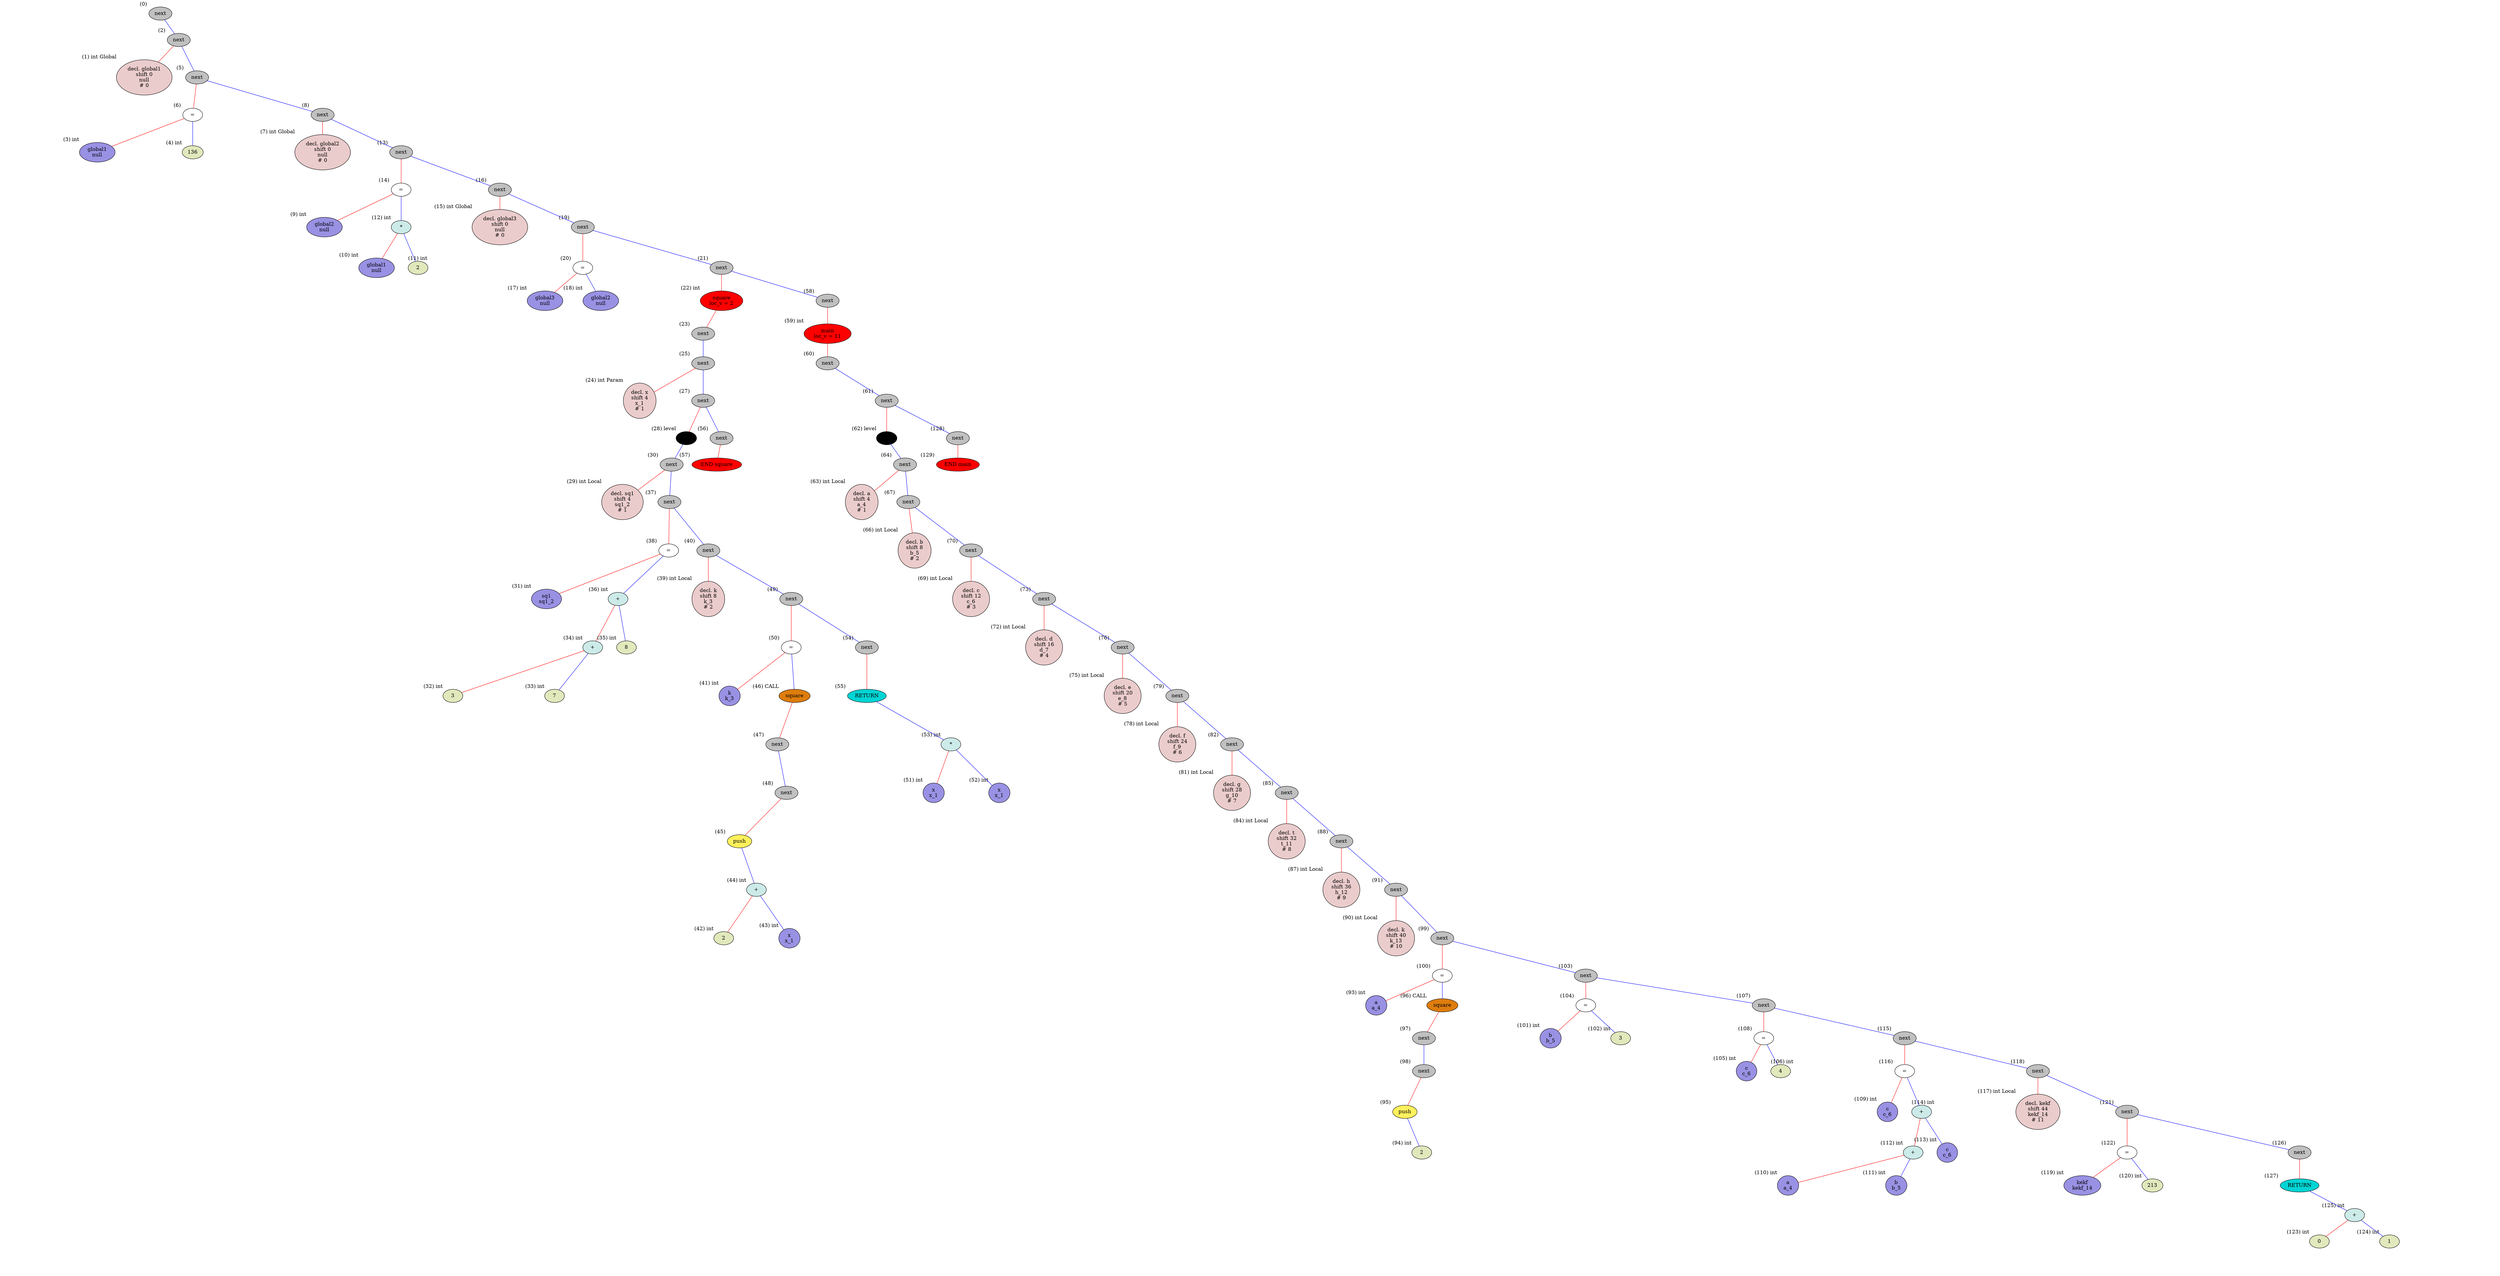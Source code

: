 graph binary {
	dpi="90";
 splines="line"  
v0[style=filled, fillcolor=grey]
v0[label="next"]
v0[xlabel="(0) "]
v0center[style=invis, width=0, label=""];
v0 -- v0center[style=invis]
v0notVisibleL[style=invis]
v0 -- v0notVisibleL[style=invis]
v0 -- v2[color="blue"]
{
	rank=same v0notVisibleL -- v0center -- v2  [style=invis]
} 
v2[style=filled, fillcolor=grey]
v2[label="next"]
v2[xlabel="(2) "]
v2center[style=invis, width=0, label=""];
v2 -- v2center[style=invis]
v2 -- v1[color="red"]
v2 -- v5[color="blue"]
{
	rank=same v1 -- v2center -- v5  [style=invis]
} 
v1[style=filled, fillcolor="#ebcccc"]
v1[label="decl. global1
shift 0
null
# 0"]
v1[xlabel="(1) int Global"]
v1center[style=invis, width=0, label=""];
v1 -- v1center[style=invis]
v1notVisibleL[style=invis]
v1 -- v1notVisibleL[style=invis][style=invis]
v1notVisibleR[style=invis]
v1 -- v1notVisibleR[style=invis][style=invis]
{
	rank=same v1notVisibleL -- v1center -- v1notVisibleR  [style=invis]
} 
v5[style=filled, fillcolor=grey]
v5[label="next"]
v5[xlabel="(5) "]
v5center[style=invis, width=0, label=""];
v5 -- v5center[style=invis]
v5 -- v6[color="red"]
v5 -- v8[color="blue"]
{
	rank=same v6 -- v5center -- v8  [style=invis]
} 
v6[style=filled, fillcolor=white]
v6[label="="]
v6[xlabel="(6) "]
v6center[style=invis, width=0, label=""];
v6 -- v6center[style=invis]
v6 -- v3[color="red"]
v6 -- v4[color="blue"]
{
	rank=same v3 -- v6center -- v4  [style=invis]
} 
v3[style=filled, fillcolor="#9991e3"]
v3[label="global1
null"]
v3[xlabel="(3) int"]
v3center[style=invis, width=0, label=""];
v3 -- v3center[style=invis]
v3notVisibleL[style=invis]
v3 -- v3notVisibleL[style=invis][style=invis]
v3notVisibleR[style=invis]
v3 -- v3notVisibleR[style=invis][style=invis]
{
	rank=same v3notVisibleL -- v3center -- v3notVisibleR  [style=invis]
} 
v4[style=filled, fillcolor="#e1e8bc"]
v4[label="136"]
v4[xlabel="(4) int"]
v4center[style=invis, width=0, label=""];
v4 -- v4center[style=invis]
v4notVisibleL[style=invis]
v4 -- v4notVisibleL[style=invis][style=invis]
v4notVisibleR[style=invis]
v4 -- v4notVisibleR[style=invis][style=invis]
{
	rank=same v4notVisibleL -- v4center -- v4notVisibleR  [style=invis]
} 
v8[style=filled, fillcolor=grey]
v8[label="next"]
v8[xlabel="(8) "]
v8center[style=invis, width=0, label=""];
v8 -- v8center[style=invis]
v8 -- v7[color="red"]
v8 -- v13[color="blue"]
{
	rank=same v7 -- v8center -- v13  [style=invis]
} 
v7[style=filled, fillcolor="#ebcccc"]
v7[label="decl. global2
shift 0
null
# 0"]
v7[xlabel="(7) int Global"]
v7center[style=invis, width=0, label=""];
v7 -- v7center[style=invis]
v7notVisibleL[style=invis]
v7 -- v7notVisibleL[style=invis][style=invis]
v7notVisibleR[style=invis]
v7 -- v7notVisibleR[style=invis][style=invis]
{
	rank=same v7notVisibleL -- v7center -- v7notVisibleR  [style=invis]
} 
v13[style=filled, fillcolor=grey]
v13[label="next"]
v13[xlabel="(13) "]
v13center[style=invis, width=0, label=""];
v13 -- v13center[style=invis]
v13 -- v14[color="red"]
v13 -- v16[color="blue"]
{
	rank=same v14 -- v13center -- v16  [style=invis]
} 
v14[style=filled, fillcolor=white]
v14[label="="]
v14[xlabel="(14) "]
v14center[style=invis, width=0, label=""];
v14 -- v14center[style=invis]
v14 -- v9[color="red"]
v14 -- v12[color="blue"]
{
	rank=same v9 -- v14center -- v12  [style=invis]
} 
v9[style=filled, fillcolor="#9991e3"]
v9[label="global2
null"]
v9[xlabel="(9) int"]
v9center[style=invis, width=0, label=""];
v9 -- v9center[style=invis]
v9notVisibleL[style=invis]
v9 -- v9notVisibleL[style=invis][style=invis]
v9notVisibleR[style=invis]
v9 -- v9notVisibleR[style=invis][style=invis]
{
	rank=same v9notVisibleL -- v9center -- v9notVisibleR  [style=invis]
} 
v12[style=filled, fillcolor="#ccebe8"]
v12[label="*"]
v12[xlabel="(12) int"]
v12center[style=invis, width=0, label=""];
v12 -- v12center[style=invis]
v12 -- v10[color="red"]
v12 -- v11[color="blue"]
{
	rank=same v10 -- v12center -- v11  [style=invis]
} 
v10[style=filled, fillcolor="#9991e3"]
v10[label="global1
null"]
v10[xlabel="(10) int"]
v10center[style=invis, width=0, label=""];
v10 -- v10center[style=invis]
v10notVisibleL[style=invis]
v10 -- v10notVisibleL[style=invis][style=invis]
v10notVisibleR[style=invis]
v10 -- v10notVisibleR[style=invis][style=invis]
{
	rank=same v10notVisibleL -- v10center -- v10notVisibleR  [style=invis]
} 
v11[style=filled, fillcolor="#e1e8bc"]
v11[label="2"]
v11[xlabel="(11) int"]
v11center[style=invis, width=0, label=""];
v11 -- v11center[style=invis]
v11notVisibleL[style=invis]
v11 -- v11notVisibleL[style=invis][style=invis]
v11notVisibleR[style=invis]
v11 -- v11notVisibleR[style=invis][style=invis]
{
	rank=same v11notVisibleL -- v11center -- v11notVisibleR  [style=invis]
} 
v16[style=filled, fillcolor=grey]
v16[label="next"]
v16[xlabel="(16) "]
v16center[style=invis, width=0, label=""];
v16 -- v16center[style=invis]
v16 -- v15[color="red"]
v16 -- v19[color="blue"]
{
	rank=same v15 -- v16center -- v19  [style=invis]
} 
v15[style=filled, fillcolor="#ebcccc"]
v15[label="decl. global3
shift 0
null
# 0"]
v15[xlabel="(15) int Global"]
v15center[style=invis, width=0, label=""];
v15 -- v15center[style=invis]
v15notVisibleL[style=invis]
v15 -- v15notVisibleL[style=invis][style=invis]
v15notVisibleR[style=invis]
v15 -- v15notVisibleR[style=invis][style=invis]
{
	rank=same v15notVisibleL -- v15center -- v15notVisibleR  [style=invis]
} 
v19[style=filled, fillcolor=grey]
v19[label="next"]
v19[xlabel="(19) "]
v19center[style=invis, width=0, label=""];
v19 -- v19center[style=invis]
v19 -- v20[color="red"]
v19 -- v21[color="blue"]
{
	rank=same v20 -- v19center -- v21  [style=invis]
} 
v20[style=filled, fillcolor=white]
v20[label="="]
v20[xlabel="(20) "]
v20center[style=invis, width=0, label=""];
v20 -- v20center[style=invis]
v20 -- v17[color="red"]
v20 -- v18[color="blue"]
{
	rank=same v17 -- v20center -- v18  [style=invis]
} 
v17[style=filled, fillcolor="#9991e3"]
v17[label="global3
null"]
v17[xlabel="(17) int"]
v17center[style=invis, width=0, label=""];
v17 -- v17center[style=invis]
v17notVisibleL[style=invis]
v17 -- v17notVisibleL[style=invis][style=invis]
v17notVisibleR[style=invis]
v17 -- v17notVisibleR[style=invis][style=invis]
{
	rank=same v17notVisibleL -- v17center -- v17notVisibleR  [style=invis]
} 
v18[style=filled, fillcolor="#9991e3"]
v18[label="global2
null"]
v18[xlabel="(18) int"]
v18center[style=invis, width=0, label=""];
v18 -- v18center[style=invis]
v18notVisibleL[style=invis]
v18 -- v18notVisibleL[style=invis][style=invis]
v18notVisibleR[style=invis]
v18 -- v18notVisibleR[style=invis][style=invis]
{
	rank=same v18notVisibleL -- v18center -- v18notVisibleR  [style=invis]
} 
v21[style=filled, fillcolor=grey]
v21[label="next"]
v21[xlabel="(21) "]
v21center[style=invis, width=0, label=""];
v21 -- v21center[style=invis]
v21 -- v22[color="red"]
v21 -- v58[color="blue"]
{
	rank=same v22 -- v21center -- v58  [style=invis]
} 
v22[style=filled, fillcolor=red]
v22[label="square
loc_v = 2"]
v22[xlabel="(22) int"]
v22center[style=invis, width=0, label=""];
v22 -- v22center[style=invis]
v22 -- v23[color="red"]
v22notVisibleR[style=invis]
v22 -- v22notVisibleR[style=invis]
{
	rank=same v23 -- v22center -- v22notVisibleR  [style=invis]
} 
v23[style=filled, fillcolor=grey]
v23[label="next"]
v23[xlabel="(23) "]
v23center[style=invis, width=0, label=""];
v23 -- v23center[style=invis]
v23notVisibleL[style=invis]
v23 -- v23notVisibleL[style=invis]
v23 -- v25[color="blue"]
{
	rank=same v23notVisibleL -- v23center -- v25  [style=invis]
} 
v25[style=filled, fillcolor=grey]
v25[label="next"]
v25[xlabel="(25) "]
v25center[style=invis, width=0, label=""];
v25 -- v25center[style=invis]
v25 -- v24[color="red"]
v25 -- v27[color="blue"]
{
	rank=same v24 -- v25center -- v27  [style=invis]
} 
v24[style=filled, fillcolor="#ebcccc"]
v24[label="decl. x
shift 4
x_1
# 1"]
v24[xlabel="(24) int Param"]
v24center[style=invis, width=0, label=""];
v24 -- v24center[style=invis]
v24notVisibleL[style=invis]
v24 -- v24notVisibleL[style=invis][style=invis]
v24notVisibleR[style=invis]
v24 -- v24notVisibleR[style=invis][style=invis]
{
	rank=same v24notVisibleL -- v24center -- v24notVisibleR  [style=invis]
} 
v27[style=filled, fillcolor=grey]
v27[label="next"]
v27[xlabel="(27) "]
v27center[style=invis, width=0, label=""];
v27 -- v27center[style=invis]
v27 -- v28[color="red"]
v27 -- v56[color="blue"]
{
	rank=same v28 -- v27center -- v56  [style=invis]
} 
v28[style=filled, fillcolor="#000000"]
v28[xlabel="(28) level"]
v28center[style=invis, width=0, label=""];
v28 -- v28center[style=invis]
v28notVisibleL[style=invis]
v28 -- v28notVisibleL[style=invis]
v28 -- v30[color="blue"]
{
	rank=same v28notVisibleL -- v28center -- v30  [style=invis]
} 
v30[style=filled, fillcolor=grey]
v30[label="next"]
v30[xlabel="(30) "]
v30center[style=invis, width=0, label=""];
v30 -- v30center[style=invis]
v30 -- v29[color="red"]
v30 -- v37[color="blue"]
{
	rank=same v29 -- v30center -- v37  [style=invis]
} 
v29[style=filled, fillcolor="#ebcccc"]
v29[label="decl. sq1
shift 4
sq1_2
# 1"]
v29[xlabel="(29) int Local"]
v29center[style=invis, width=0, label=""];
v29 -- v29center[style=invis]
v29notVisibleL[style=invis]
v29 -- v29notVisibleL[style=invis][style=invis]
v29notVisibleR[style=invis]
v29 -- v29notVisibleR[style=invis][style=invis]
{
	rank=same v29notVisibleL -- v29center -- v29notVisibleR  [style=invis]
} 
v37[style=filled, fillcolor=grey]
v37[label="next"]
v37[xlabel="(37) "]
v37center[style=invis, width=0, label=""];
v37 -- v37center[style=invis]
v37 -- v38[color="red"]
v37 -- v40[color="blue"]
{
	rank=same v38 -- v37center -- v40  [style=invis]
} 
v38[style=filled, fillcolor=white]
v38[label="="]
v38[xlabel="(38) "]
v38center[style=invis, width=0, label=""];
v38 -- v38center[style=invis]
v38 -- v31[color="red"]
v38 -- v36[color="blue"]
{
	rank=same v31 -- v38center -- v36  [style=invis]
} 
v31[style=filled, fillcolor="#9991e3"]
v31[label="sq1
sq1_2"]
v31[xlabel="(31) int"]
v31center[style=invis, width=0, label=""];
v31 -- v31center[style=invis]
v31notVisibleL[style=invis]
v31 -- v31notVisibleL[style=invis][style=invis]
v31notVisibleR[style=invis]
v31 -- v31notVisibleR[style=invis][style=invis]
{
	rank=same v31notVisibleL -- v31center -- v31notVisibleR  [style=invis]
} 
v36[style=filled, fillcolor="#ccebe8"]
v36[label="+"]
v36[xlabel="(36) int"]
v36center[style=invis, width=0, label=""];
v36 -- v36center[style=invis]
v36 -- v34[color="red"]
v36 -- v35[color="blue"]
{
	rank=same v34 -- v36center -- v35  [style=invis]
} 
v34[style=filled, fillcolor="#ccebe8"]
v34[label="+"]
v34[xlabel="(34) int"]
v34center[style=invis, width=0, label=""];
v34 -- v34center[style=invis]
v34 -- v32[color="red"]
v34 -- v33[color="blue"]
{
	rank=same v32 -- v34center -- v33  [style=invis]
} 
v32[style=filled, fillcolor="#e1e8bc"]
v32[label="3"]
v32[xlabel="(32) int"]
v32center[style=invis, width=0, label=""];
v32 -- v32center[style=invis]
v32notVisibleL[style=invis]
v32 -- v32notVisibleL[style=invis][style=invis]
v32notVisibleR[style=invis]
v32 -- v32notVisibleR[style=invis][style=invis]
{
	rank=same v32notVisibleL -- v32center -- v32notVisibleR  [style=invis]
} 
v33[style=filled, fillcolor="#e1e8bc"]
v33[label="7"]
v33[xlabel="(33) int"]
v33center[style=invis, width=0, label=""];
v33 -- v33center[style=invis]
v33notVisibleL[style=invis]
v33 -- v33notVisibleL[style=invis][style=invis]
v33notVisibleR[style=invis]
v33 -- v33notVisibleR[style=invis][style=invis]
{
	rank=same v33notVisibleL -- v33center -- v33notVisibleR  [style=invis]
} 
v35[style=filled, fillcolor="#e1e8bc"]
v35[label="8"]
v35[xlabel="(35) int"]
v35center[style=invis, width=0, label=""];
v35 -- v35center[style=invis]
v35notVisibleL[style=invis]
v35 -- v35notVisibleL[style=invis][style=invis]
v35notVisibleR[style=invis]
v35 -- v35notVisibleR[style=invis][style=invis]
{
	rank=same v35notVisibleL -- v35center -- v35notVisibleR  [style=invis]
} 
v40[style=filled, fillcolor=grey]
v40[label="next"]
v40[xlabel="(40) "]
v40center[style=invis, width=0, label=""];
v40 -- v40center[style=invis]
v40 -- v39[color="red"]
v40 -- v49[color="blue"]
{
	rank=same v39 -- v40center -- v49  [style=invis]
} 
v39[style=filled, fillcolor="#ebcccc"]
v39[label="decl. k
shift 8
k_3
# 2"]
v39[xlabel="(39) int Local"]
v39center[style=invis, width=0, label=""];
v39 -- v39center[style=invis]
v39notVisibleL[style=invis]
v39 -- v39notVisibleL[style=invis][style=invis]
v39notVisibleR[style=invis]
v39 -- v39notVisibleR[style=invis][style=invis]
{
	rank=same v39notVisibleL -- v39center -- v39notVisibleR  [style=invis]
} 
v49[style=filled, fillcolor=grey]
v49[label="next"]
v49[xlabel="(49) "]
v49center[style=invis, width=0, label=""];
v49 -- v49center[style=invis]
v49 -- v50[color="red"]
v49 -- v54[color="blue"]
{
	rank=same v50 -- v49center -- v54  [style=invis]
} 
v50[style=filled, fillcolor=white]
v50[label="="]
v50[xlabel="(50) "]
v50center[style=invis, width=0, label=""];
v50 -- v50center[style=invis]
v50 -- v41[color="red"]
v50 -- v46[color="blue"]
{
	rank=same v41 -- v50center -- v46  [style=invis]
} 
v41[style=filled, fillcolor="#9991e3"]
v41[label="k
k_3"]
v41[xlabel="(41) int"]
v41center[style=invis, width=0, label=""];
v41 -- v41center[style=invis]
v41notVisibleL[style=invis]
v41 -- v41notVisibleL[style=invis][style=invis]
v41notVisibleR[style=invis]
v41 -- v41notVisibleR[style=invis][style=invis]
{
	rank=same v41notVisibleL -- v41center -- v41notVisibleR  [style=invis]
} 
v46[style=filled, fillcolor="#de7d0d"]
v46[label="square"]
v46[xlabel="(46) CALL"]
v46center[style=invis, width=0, label=""];
v46 -- v46center[style=invis]
v46 -- v47[color="red"]
v46notVisibleR[style=invis]
v46 -- v46notVisibleR[style=invis]
{
	rank=same v47 -- v46center -- v46notVisibleR  [style=invis]
} 
v47[style=filled, fillcolor=grey]
v47[label="next"]
v47[xlabel="(47) "]
v47center[style=invis, width=0, label=""];
v47 -- v47center[style=invis]
v47notVisibleL[style=invis]
v47 -- v47notVisibleL[style=invis]
v47 -- v48[color="blue"]
{
	rank=same v47notVisibleL -- v47center -- v48  [style=invis]
} 
v48[style=filled, fillcolor=grey]
v48[label="next"]
v48[xlabel="(48) "]
v48center[style=invis, width=0, label=""];
v48 -- v48center[style=invis]
v48 -- v45[color="red"]
v48notVisibleR[style=invis]
v48 -- v48notVisibleR[style=invis]
{
	rank=same v45 -- v48center -- v48notVisibleR  [style=invis]
} 
v45[style=filled, fillcolor="#fff15c"]
v45[label="push"]
v45[xlabel="(45) "]
v45center[style=invis, width=0, label=""];
v45 -- v45center[style=invis]
v45notVisibleL[style=invis]
v45 -- v45notVisibleL[style=invis]
v45 -- v44[color="blue"]
{
	rank=same v45notVisibleL -- v45center -- v44  [style=invis]
} 
v44[style=filled, fillcolor="#ccebe8"]
v44[label="+"]
v44[xlabel="(44) int"]
v44center[style=invis, width=0, label=""];
v44 -- v44center[style=invis]
v44 -- v42[color="red"]
v44 -- v43[color="blue"]
{
	rank=same v42 -- v44center -- v43  [style=invis]
} 
v42[style=filled, fillcolor="#e1e8bc"]
v42[label="2"]
v42[xlabel="(42) int"]
v42center[style=invis, width=0, label=""];
v42 -- v42center[style=invis]
v42notVisibleL[style=invis]
v42 -- v42notVisibleL[style=invis][style=invis]
v42notVisibleR[style=invis]
v42 -- v42notVisibleR[style=invis][style=invis]
{
	rank=same v42notVisibleL -- v42center -- v42notVisibleR  [style=invis]
} 
v43[style=filled, fillcolor="#9991e3"]
v43[label="x
x_1"]
v43[xlabel="(43) int"]
v43center[style=invis, width=0, label=""];
v43 -- v43center[style=invis]
v43notVisibleL[style=invis]
v43 -- v43notVisibleL[style=invis][style=invis]
v43notVisibleR[style=invis]
v43 -- v43notVisibleR[style=invis][style=invis]
{
	rank=same v43notVisibleL -- v43center -- v43notVisibleR  [style=invis]
} 
v54[style=filled, fillcolor=grey]
v54[label="next"]
v54[xlabel="(54) "]
v54center[style=invis, width=0, label=""];
v54 -- v54center[style=invis]
v54 -- v55[color="red"]
v54notVisibleR[style=invis]
v54 -- v54notVisibleR[style=invis]
{
	rank=same v55 -- v54center -- v54notVisibleR  [style=invis]
} 
v55[style=filled, fillcolor="#00d4d4"]
v55[label="RETURN"]
v55[xlabel="(55) "]
v55center[style=invis, width=0, label=""];
v55 -- v55center[style=invis]
v55notVisibleL[style=invis]
v55 -- v55notVisibleL[style=invis]
v55 -- v53[color="blue"]
{
	rank=same v55notVisibleL -- v55center -- v53  [style=invis]
} 
v53[style=filled, fillcolor="#ccebe8"]
v53[label="*"]
v53[xlabel="(53) int"]
v53center[style=invis, width=0, label=""];
v53 -- v53center[style=invis]
v53 -- v51[color="red"]
v53 -- v52[color="blue"]
{
	rank=same v51 -- v53center -- v52  [style=invis]
} 
v51[style=filled, fillcolor="#9991e3"]
v51[label="x
x_1"]
v51[xlabel="(51) int"]
v51center[style=invis, width=0, label=""];
v51 -- v51center[style=invis]
v51notVisibleL[style=invis]
v51 -- v51notVisibleL[style=invis][style=invis]
v51notVisibleR[style=invis]
v51 -- v51notVisibleR[style=invis][style=invis]
{
	rank=same v51notVisibleL -- v51center -- v51notVisibleR  [style=invis]
} 
v52[style=filled, fillcolor="#9991e3"]
v52[label="x
x_1"]
v52[xlabel="(52) int"]
v52center[style=invis, width=0, label=""];
v52 -- v52center[style=invis]
v52notVisibleL[style=invis]
v52 -- v52notVisibleL[style=invis][style=invis]
v52notVisibleR[style=invis]
v52 -- v52notVisibleR[style=invis][style=invis]
{
	rank=same v52notVisibleL -- v52center -- v52notVisibleR  [style=invis]
} 
v56[style=filled, fillcolor=grey]
v56[label="next"]
v56[xlabel="(56) "]
v56center[style=invis, width=0, label=""];
v56 -- v56center[style=invis]
v56 -- v57[color="red"]
v56notVisibleR[style=invis]
v56 -- v56notVisibleR[style=invis]
{
	rank=same v57 -- v56center -- v56notVisibleR  [style=invis]
} 
v57[style=filled, fillcolor=red]
v57[label="END square"]
v57[xlabel="(57) "]
v57center[style=invis, width=0, label=""];
v57 -- v57center[style=invis]
v57notVisibleL[style=invis]
v57 -- v57notVisibleL[style=invis][style=invis]
v57notVisibleR[style=invis]
v57 -- v57notVisibleR[style=invis][style=invis]
{
	rank=same v57notVisibleL -- v57center -- v57notVisibleR  [style=invis]
} 
v58[style=filled, fillcolor=grey]
v58[label="next"]
v58[xlabel="(58) "]
v58center[style=invis, width=0, label=""];
v58 -- v58center[style=invis]
v58 -- v59[color="red"]
v58notVisibleR[style=invis]
v58 -- v58notVisibleR[style=invis]
{
	rank=same v59 -- v58center -- v58notVisibleR  [style=invis]
} 
v59[style=filled, fillcolor=red]
v59[label="main
loc_v = 11"]
v59[xlabel="(59) int"]
v59center[style=invis, width=0, label=""];
v59 -- v59center[style=invis]
v59 -- v60[color="red"]
v59notVisibleR[style=invis]
v59 -- v59notVisibleR[style=invis]
{
	rank=same v60 -- v59center -- v59notVisibleR  [style=invis]
} 
v60[style=filled, fillcolor=grey]
v60[label="next"]
v60[xlabel="(60) "]
v60center[style=invis, width=0, label=""];
v60 -- v60center[style=invis]
v60notVisibleL[style=invis]
v60 -- v60notVisibleL[style=invis]
v60 -- v61[color="blue"]
{
	rank=same v60notVisibleL -- v60center -- v61  [style=invis]
} 
v61[style=filled, fillcolor=grey]
v61[label="next"]
v61[xlabel="(61) "]
v61center[style=invis, width=0, label=""];
v61 -- v61center[style=invis]
v61 -- v62[color="red"]
v61 -- v128[color="blue"]
{
	rank=same v62 -- v61center -- v128  [style=invis]
} 
v62[style=filled, fillcolor="#000000"]
v62[xlabel="(62) level"]
v62center[style=invis, width=0, label=""];
v62 -- v62center[style=invis]
v62notVisibleL[style=invis]
v62 -- v62notVisibleL[style=invis]
v62 -- v64[color="blue"]
{
	rank=same v62notVisibleL -- v62center -- v64  [style=invis]
} 
v64[style=filled, fillcolor=grey]
v64[label="next"]
v64[xlabel="(64) "]
v64center[style=invis, width=0, label=""];
v64 -- v64center[style=invis]
v64 -- v63[color="red"]
v64 -- v67[color="blue"]
{
	rank=same v63 -- v64center -- v67  [style=invis]
} 
v63[style=filled, fillcolor="#ebcccc"]
v63[label="decl. a
shift 4
a_4
# 1"]
v63[xlabel="(63) int Local"]
v63center[style=invis, width=0, label=""];
v63 -- v63center[style=invis]
v63notVisibleL[style=invis]
v63 -- v63notVisibleL[style=invis][style=invis]
v63notVisibleR[style=invis]
v63 -- v63notVisibleR[style=invis][style=invis]
{
	rank=same v63notVisibleL -- v63center -- v63notVisibleR  [style=invis]
} 
v67[style=filled, fillcolor=grey]
v67[label="next"]
v67[xlabel="(67) "]
v67center[style=invis, width=0, label=""];
v67 -- v67center[style=invis]
v67 -- v66[color="red"]
v67 -- v70[color="blue"]
{
	rank=same v66 -- v67center -- v70  [style=invis]
} 
v66[style=filled, fillcolor="#ebcccc"]
v66[label="decl. b
shift 8
b_5
# 2"]
v66[xlabel="(66) int Local"]
v66center[style=invis, width=0, label=""];
v66 -- v66center[style=invis]
v66notVisibleL[style=invis]
v66 -- v66notVisibleL[style=invis][style=invis]
v66notVisibleR[style=invis]
v66 -- v66notVisibleR[style=invis][style=invis]
{
	rank=same v66notVisibleL -- v66center -- v66notVisibleR  [style=invis]
} 
v70[style=filled, fillcolor=grey]
v70[label="next"]
v70[xlabel="(70) "]
v70center[style=invis, width=0, label=""];
v70 -- v70center[style=invis]
v70 -- v69[color="red"]
v70 -- v73[color="blue"]
{
	rank=same v69 -- v70center -- v73  [style=invis]
} 
v69[style=filled, fillcolor="#ebcccc"]
v69[label="decl. c
shift 12
c_6
# 3"]
v69[xlabel="(69) int Local"]
v69center[style=invis, width=0, label=""];
v69 -- v69center[style=invis]
v69notVisibleL[style=invis]
v69 -- v69notVisibleL[style=invis][style=invis]
v69notVisibleR[style=invis]
v69 -- v69notVisibleR[style=invis][style=invis]
{
	rank=same v69notVisibleL -- v69center -- v69notVisibleR  [style=invis]
} 
v73[style=filled, fillcolor=grey]
v73[label="next"]
v73[xlabel="(73) "]
v73center[style=invis, width=0, label=""];
v73 -- v73center[style=invis]
v73 -- v72[color="red"]
v73 -- v76[color="blue"]
{
	rank=same v72 -- v73center -- v76  [style=invis]
} 
v72[style=filled, fillcolor="#ebcccc"]
v72[label="decl. d
shift 16
d_7
# 4"]
v72[xlabel="(72) int Local"]
v72center[style=invis, width=0, label=""];
v72 -- v72center[style=invis]
v72notVisibleL[style=invis]
v72 -- v72notVisibleL[style=invis][style=invis]
v72notVisibleR[style=invis]
v72 -- v72notVisibleR[style=invis][style=invis]
{
	rank=same v72notVisibleL -- v72center -- v72notVisibleR  [style=invis]
} 
v76[style=filled, fillcolor=grey]
v76[label="next"]
v76[xlabel="(76) "]
v76center[style=invis, width=0, label=""];
v76 -- v76center[style=invis]
v76 -- v75[color="red"]
v76 -- v79[color="blue"]
{
	rank=same v75 -- v76center -- v79  [style=invis]
} 
v75[style=filled, fillcolor="#ebcccc"]
v75[label="decl. e
shift 20
e_8
# 5"]
v75[xlabel="(75) int Local"]
v75center[style=invis, width=0, label=""];
v75 -- v75center[style=invis]
v75notVisibleL[style=invis]
v75 -- v75notVisibleL[style=invis][style=invis]
v75notVisibleR[style=invis]
v75 -- v75notVisibleR[style=invis][style=invis]
{
	rank=same v75notVisibleL -- v75center -- v75notVisibleR  [style=invis]
} 
v79[style=filled, fillcolor=grey]
v79[label="next"]
v79[xlabel="(79) "]
v79center[style=invis, width=0, label=""];
v79 -- v79center[style=invis]
v79 -- v78[color="red"]
v79 -- v82[color="blue"]
{
	rank=same v78 -- v79center -- v82  [style=invis]
} 
v78[style=filled, fillcolor="#ebcccc"]
v78[label="decl. f
shift 24
f_9
# 6"]
v78[xlabel="(78) int Local"]
v78center[style=invis, width=0, label=""];
v78 -- v78center[style=invis]
v78notVisibleL[style=invis]
v78 -- v78notVisibleL[style=invis][style=invis]
v78notVisibleR[style=invis]
v78 -- v78notVisibleR[style=invis][style=invis]
{
	rank=same v78notVisibleL -- v78center -- v78notVisibleR  [style=invis]
} 
v82[style=filled, fillcolor=grey]
v82[label="next"]
v82[xlabel="(82) "]
v82center[style=invis, width=0, label=""];
v82 -- v82center[style=invis]
v82 -- v81[color="red"]
v82 -- v85[color="blue"]
{
	rank=same v81 -- v82center -- v85  [style=invis]
} 
v81[style=filled, fillcolor="#ebcccc"]
v81[label="decl. g
shift 28
g_10
# 7"]
v81[xlabel="(81) int Local"]
v81center[style=invis, width=0, label=""];
v81 -- v81center[style=invis]
v81notVisibleL[style=invis]
v81 -- v81notVisibleL[style=invis][style=invis]
v81notVisibleR[style=invis]
v81 -- v81notVisibleR[style=invis][style=invis]
{
	rank=same v81notVisibleL -- v81center -- v81notVisibleR  [style=invis]
} 
v85[style=filled, fillcolor=grey]
v85[label="next"]
v85[xlabel="(85) "]
v85center[style=invis, width=0, label=""];
v85 -- v85center[style=invis]
v85 -- v84[color="red"]
v85 -- v88[color="blue"]
{
	rank=same v84 -- v85center -- v88  [style=invis]
} 
v84[style=filled, fillcolor="#ebcccc"]
v84[label="decl. t
shift 32
t_11
# 8"]
v84[xlabel="(84) int Local"]
v84center[style=invis, width=0, label=""];
v84 -- v84center[style=invis]
v84notVisibleL[style=invis]
v84 -- v84notVisibleL[style=invis][style=invis]
v84notVisibleR[style=invis]
v84 -- v84notVisibleR[style=invis][style=invis]
{
	rank=same v84notVisibleL -- v84center -- v84notVisibleR  [style=invis]
} 
v88[style=filled, fillcolor=grey]
v88[label="next"]
v88[xlabel="(88) "]
v88center[style=invis, width=0, label=""];
v88 -- v88center[style=invis]
v88 -- v87[color="red"]
v88 -- v91[color="blue"]
{
	rank=same v87 -- v88center -- v91  [style=invis]
} 
v87[style=filled, fillcolor="#ebcccc"]
v87[label="decl. h
shift 36
h_12
# 9"]
v87[xlabel="(87) int Local"]
v87center[style=invis, width=0, label=""];
v87 -- v87center[style=invis]
v87notVisibleL[style=invis]
v87 -- v87notVisibleL[style=invis][style=invis]
v87notVisibleR[style=invis]
v87 -- v87notVisibleR[style=invis][style=invis]
{
	rank=same v87notVisibleL -- v87center -- v87notVisibleR  [style=invis]
} 
v91[style=filled, fillcolor=grey]
v91[label="next"]
v91[xlabel="(91) "]
v91center[style=invis, width=0, label=""];
v91 -- v91center[style=invis]
v91 -- v90[color="red"]
v91 -- v99[color="blue"]
{
	rank=same v90 -- v91center -- v99  [style=invis]
} 
v90[style=filled, fillcolor="#ebcccc"]
v90[label="decl. k
shift 40
k_13
# 10"]
v90[xlabel="(90) int Local"]
v90center[style=invis, width=0, label=""];
v90 -- v90center[style=invis]
v90notVisibleL[style=invis]
v90 -- v90notVisibleL[style=invis][style=invis]
v90notVisibleR[style=invis]
v90 -- v90notVisibleR[style=invis][style=invis]
{
	rank=same v90notVisibleL -- v90center -- v90notVisibleR  [style=invis]
} 
v99[style=filled, fillcolor=grey]
v99[label="next"]
v99[xlabel="(99) "]
v99center[style=invis, width=0, label=""];
v99 -- v99center[style=invis]
v99 -- v100[color="red"]
v99 -- v103[color="blue"]
{
	rank=same v100 -- v99center -- v103  [style=invis]
} 
v100[style=filled, fillcolor=white]
v100[label="="]
v100[xlabel="(100) "]
v100center[style=invis, width=0, label=""];
v100 -- v100center[style=invis]
v100 -- v93[color="red"]
v100 -- v96[color="blue"]
{
	rank=same v93 -- v100center -- v96  [style=invis]
} 
v93[style=filled, fillcolor="#9991e3"]
v93[label="a
a_4"]
v93[xlabel="(93) int"]
v93center[style=invis, width=0, label=""];
v93 -- v93center[style=invis]
v93notVisibleL[style=invis]
v93 -- v93notVisibleL[style=invis][style=invis]
v93notVisibleR[style=invis]
v93 -- v93notVisibleR[style=invis][style=invis]
{
	rank=same v93notVisibleL -- v93center -- v93notVisibleR  [style=invis]
} 
v96[style=filled, fillcolor="#de7d0d"]
v96[label="square"]
v96[xlabel="(96) CALL"]
v96center[style=invis, width=0, label=""];
v96 -- v96center[style=invis]
v96 -- v97[color="red"]
v96notVisibleR[style=invis]
v96 -- v96notVisibleR[style=invis]
{
	rank=same v97 -- v96center -- v96notVisibleR  [style=invis]
} 
v97[style=filled, fillcolor=grey]
v97[label="next"]
v97[xlabel="(97) "]
v97center[style=invis, width=0, label=""];
v97 -- v97center[style=invis]
v97notVisibleL[style=invis]
v97 -- v97notVisibleL[style=invis]
v97 -- v98[color="blue"]
{
	rank=same v97notVisibleL -- v97center -- v98  [style=invis]
} 
v98[style=filled, fillcolor=grey]
v98[label="next"]
v98[xlabel="(98) "]
v98center[style=invis, width=0, label=""];
v98 -- v98center[style=invis]
v98 -- v95[color="red"]
v98notVisibleR[style=invis]
v98 -- v98notVisibleR[style=invis]
{
	rank=same v95 -- v98center -- v98notVisibleR  [style=invis]
} 
v95[style=filled, fillcolor="#fff15c"]
v95[label="push"]
v95[xlabel="(95) "]
v95center[style=invis, width=0, label=""];
v95 -- v95center[style=invis]
v95notVisibleL[style=invis]
v95 -- v95notVisibleL[style=invis]
v95 -- v94[color="blue"]
{
	rank=same v95notVisibleL -- v95center -- v94  [style=invis]
} 
v94[style=filled, fillcolor="#e1e8bc"]
v94[label="2"]
v94[xlabel="(94) int"]
v94center[style=invis, width=0, label=""];
v94 -- v94center[style=invis]
v94notVisibleL[style=invis]
v94 -- v94notVisibleL[style=invis][style=invis]
v94notVisibleR[style=invis]
v94 -- v94notVisibleR[style=invis][style=invis]
{
	rank=same v94notVisibleL -- v94center -- v94notVisibleR  [style=invis]
} 
v103[style=filled, fillcolor=grey]
v103[label="next"]
v103[xlabel="(103) "]
v103center[style=invis, width=0, label=""];
v103 -- v103center[style=invis]
v103 -- v104[color="red"]
v103 -- v107[color="blue"]
{
	rank=same v104 -- v103center -- v107  [style=invis]
} 
v104[style=filled, fillcolor=white]
v104[label="="]
v104[xlabel="(104) "]
v104center[style=invis, width=0, label=""];
v104 -- v104center[style=invis]
v104 -- v101[color="red"]
v104 -- v102[color="blue"]
{
	rank=same v101 -- v104center -- v102  [style=invis]
} 
v101[style=filled, fillcolor="#9991e3"]
v101[label="b
b_5"]
v101[xlabel="(101) int"]
v101center[style=invis, width=0, label=""];
v101 -- v101center[style=invis]
v101notVisibleL[style=invis]
v101 -- v101notVisibleL[style=invis][style=invis]
v101notVisibleR[style=invis]
v101 -- v101notVisibleR[style=invis][style=invis]
{
	rank=same v101notVisibleL -- v101center -- v101notVisibleR  [style=invis]
} 
v102[style=filled, fillcolor="#e1e8bc"]
v102[label="3"]
v102[xlabel="(102) int"]
v102center[style=invis, width=0, label=""];
v102 -- v102center[style=invis]
v102notVisibleL[style=invis]
v102 -- v102notVisibleL[style=invis][style=invis]
v102notVisibleR[style=invis]
v102 -- v102notVisibleR[style=invis][style=invis]
{
	rank=same v102notVisibleL -- v102center -- v102notVisibleR  [style=invis]
} 
v107[style=filled, fillcolor=grey]
v107[label="next"]
v107[xlabel="(107) "]
v107center[style=invis, width=0, label=""];
v107 -- v107center[style=invis]
v107 -- v108[color="red"]
v107 -- v115[color="blue"]
{
	rank=same v108 -- v107center -- v115  [style=invis]
} 
v108[style=filled, fillcolor=white]
v108[label="="]
v108[xlabel="(108) "]
v108center[style=invis, width=0, label=""];
v108 -- v108center[style=invis]
v108 -- v105[color="red"]
v108 -- v106[color="blue"]
{
	rank=same v105 -- v108center -- v106  [style=invis]
} 
v105[style=filled, fillcolor="#9991e3"]
v105[label="c
c_6"]
v105[xlabel="(105) int"]
v105center[style=invis, width=0, label=""];
v105 -- v105center[style=invis]
v105notVisibleL[style=invis]
v105 -- v105notVisibleL[style=invis][style=invis]
v105notVisibleR[style=invis]
v105 -- v105notVisibleR[style=invis][style=invis]
{
	rank=same v105notVisibleL -- v105center -- v105notVisibleR  [style=invis]
} 
v106[style=filled, fillcolor="#e1e8bc"]
v106[label="4"]
v106[xlabel="(106) int"]
v106center[style=invis, width=0, label=""];
v106 -- v106center[style=invis]
v106notVisibleL[style=invis]
v106 -- v106notVisibleL[style=invis][style=invis]
v106notVisibleR[style=invis]
v106 -- v106notVisibleR[style=invis][style=invis]
{
	rank=same v106notVisibleL -- v106center -- v106notVisibleR  [style=invis]
} 
v115[style=filled, fillcolor=grey]
v115[label="next"]
v115[xlabel="(115) "]
v115center[style=invis, width=0, label=""];
v115 -- v115center[style=invis]
v115 -- v116[color="red"]
v115 -- v118[color="blue"]
{
	rank=same v116 -- v115center -- v118  [style=invis]
} 
v116[style=filled, fillcolor=white]
v116[label="="]
v116[xlabel="(116) "]
v116center[style=invis, width=0, label=""];
v116 -- v116center[style=invis]
v116 -- v109[color="red"]
v116 -- v114[color="blue"]
{
	rank=same v109 -- v116center -- v114  [style=invis]
} 
v109[style=filled, fillcolor="#9991e3"]
v109[label="c
c_6"]
v109[xlabel="(109) int"]
v109center[style=invis, width=0, label=""];
v109 -- v109center[style=invis]
v109notVisibleL[style=invis]
v109 -- v109notVisibleL[style=invis][style=invis]
v109notVisibleR[style=invis]
v109 -- v109notVisibleR[style=invis][style=invis]
{
	rank=same v109notVisibleL -- v109center -- v109notVisibleR  [style=invis]
} 
v114[style=filled, fillcolor="#ccebe8"]
v114[label="+"]
v114[xlabel="(114) int"]
v114center[style=invis, width=0, label=""];
v114 -- v114center[style=invis]
v114 -- v112[color="red"]
v114 -- v113[color="blue"]
{
	rank=same v112 -- v114center -- v113  [style=invis]
} 
v112[style=filled, fillcolor="#ccebe8"]
v112[label="+"]
v112[xlabel="(112) int"]
v112center[style=invis, width=0, label=""];
v112 -- v112center[style=invis]
v112 -- v110[color="red"]
v112 -- v111[color="blue"]
{
	rank=same v110 -- v112center -- v111  [style=invis]
} 
v110[style=filled, fillcolor="#9991e3"]
v110[label="a
a_4"]
v110[xlabel="(110) int"]
v110center[style=invis, width=0, label=""];
v110 -- v110center[style=invis]
v110notVisibleL[style=invis]
v110 -- v110notVisibleL[style=invis][style=invis]
v110notVisibleR[style=invis]
v110 -- v110notVisibleR[style=invis][style=invis]
{
	rank=same v110notVisibleL -- v110center -- v110notVisibleR  [style=invis]
} 
v111[style=filled, fillcolor="#9991e3"]
v111[label="b
b_5"]
v111[xlabel="(111) int"]
v111center[style=invis, width=0, label=""];
v111 -- v111center[style=invis]
v111notVisibleL[style=invis]
v111 -- v111notVisibleL[style=invis][style=invis]
v111notVisibleR[style=invis]
v111 -- v111notVisibleR[style=invis][style=invis]
{
	rank=same v111notVisibleL -- v111center -- v111notVisibleR  [style=invis]
} 
v113[style=filled, fillcolor="#9991e3"]
v113[label="c
c_6"]
v113[xlabel="(113) int"]
v113center[style=invis, width=0, label=""];
v113 -- v113center[style=invis]
v113notVisibleL[style=invis]
v113 -- v113notVisibleL[style=invis][style=invis]
v113notVisibleR[style=invis]
v113 -- v113notVisibleR[style=invis][style=invis]
{
	rank=same v113notVisibleL -- v113center -- v113notVisibleR  [style=invis]
} 
v118[style=filled, fillcolor=grey]
v118[label="next"]
v118[xlabel="(118) "]
v118center[style=invis, width=0, label=""];
v118 -- v118center[style=invis]
v118 -- v117[color="red"]
v118 -- v121[color="blue"]
{
	rank=same v117 -- v118center -- v121  [style=invis]
} 
v117[style=filled, fillcolor="#ebcccc"]
v117[label="decl. kekf
shift 44
kekf_14
# 11"]
v117[xlabel="(117) int Local"]
v117center[style=invis, width=0, label=""];
v117 -- v117center[style=invis]
v117notVisibleL[style=invis]
v117 -- v117notVisibleL[style=invis][style=invis]
v117notVisibleR[style=invis]
v117 -- v117notVisibleR[style=invis][style=invis]
{
	rank=same v117notVisibleL -- v117center -- v117notVisibleR  [style=invis]
} 
v121[style=filled, fillcolor=grey]
v121[label="next"]
v121[xlabel="(121) "]
v121center[style=invis, width=0, label=""];
v121 -- v121center[style=invis]
v121 -- v122[color="red"]
v121 -- v126[color="blue"]
{
	rank=same v122 -- v121center -- v126  [style=invis]
} 
v122[style=filled, fillcolor=white]
v122[label="="]
v122[xlabel="(122) "]
v122center[style=invis, width=0, label=""];
v122 -- v122center[style=invis]
v122 -- v119[color="red"]
v122 -- v120[color="blue"]
{
	rank=same v119 -- v122center -- v120  [style=invis]
} 
v119[style=filled, fillcolor="#9991e3"]
v119[label="kekf
kekf_14"]
v119[xlabel="(119) int"]
v119center[style=invis, width=0, label=""];
v119 -- v119center[style=invis]
v119notVisibleL[style=invis]
v119 -- v119notVisibleL[style=invis][style=invis]
v119notVisibleR[style=invis]
v119 -- v119notVisibleR[style=invis][style=invis]
{
	rank=same v119notVisibleL -- v119center -- v119notVisibleR  [style=invis]
} 
v120[style=filled, fillcolor="#e1e8bc"]
v120[label="213"]
v120[xlabel="(120) int"]
v120center[style=invis, width=0, label=""];
v120 -- v120center[style=invis]
v120notVisibleL[style=invis]
v120 -- v120notVisibleL[style=invis][style=invis]
v120notVisibleR[style=invis]
v120 -- v120notVisibleR[style=invis][style=invis]
{
	rank=same v120notVisibleL -- v120center -- v120notVisibleR  [style=invis]
} 
v126[style=filled, fillcolor=grey]
v126[label="next"]
v126[xlabel="(126) "]
v126center[style=invis, width=0, label=""];
v126 -- v126center[style=invis]
v126 -- v127[color="red"]
v126notVisibleR[style=invis]
v126 -- v126notVisibleR[style=invis]
{
	rank=same v127 -- v126center -- v126notVisibleR  [style=invis]
} 
v127[style=filled, fillcolor="#00d4d4"]
v127[label="RETURN"]
v127[xlabel="(127) "]
v127center[style=invis, width=0, label=""];
v127 -- v127center[style=invis]
v127notVisibleL[style=invis]
v127 -- v127notVisibleL[style=invis]
v127 -- v125[color="blue"]
{
	rank=same v127notVisibleL -- v127center -- v125  [style=invis]
} 
v125[style=filled, fillcolor="#ccebe8"]
v125[label="+"]
v125[xlabel="(125) int"]
v125center[style=invis, width=0, label=""];
v125 -- v125center[style=invis]
v125 -- v123[color="red"]
v125 -- v124[color="blue"]
{
	rank=same v123 -- v125center -- v124  [style=invis]
} 
v123[style=filled, fillcolor="#e1e8bc"]
v123[label="0"]
v123[xlabel="(123) int"]
v123center[style=invis, width=0, label=""];
v123 -- v123center[style=invis]
v123notVisibleL[style=invis]
v123 -- v123notVisibleL[style=invis][style=invis]
v123notVisibleR[style=invis]
v123 -- v123notVisibleR[style=invis][style=invis]
{
	rank=same v123notVisibleL -- v123center -- v123notVisibleR  [style=invis]
} 
v124[style=filled, fillcolor="#e1e8bc"]
v124[label="1"]
v124[xlabel="(124) int"]
v124center[style=invis, width=0, label=""];
v124 -- v124center[style=invis]
v124notVisibleL[style=invis]
v124 -- v124notVisibleL[style=invis][style=invis]
v124notVisibleR[style=invis]
v124 -- v124notVisibleR[style=invis][style=invis]
{
	rank=same v124notVisibleL -- v124center -- v124notVisibleR  [style=invis]
} 
v128[style=filled, fillcolor=grey]
v128[label="next"]
v128[xlabel="(128) "]
v128center[style=invis, width=0, label=""];
v128 -- v128center[style=invis]
v128 -- v129[color="red"]
v128notVisibleR[style=invis]
v128 -- v128notVisibleR[style=invis]
{
	rank=same v129 -- v128center -- v128notVisibleR  [style=invis]
} 
v129[style=filled, fillcolor=red]
v129[label="END main"]
v129[xlabel="(129) "]
v129center[style=invis, width=0, label=""];
v129 -- v129center[style=invis]
v129notVisibleL[style=invis]
v129 -- v129notVisibleL[style=invis][style=invis]
v129notVisibleR[style=invis]
v129 -- v129notVisibleR[style=invis][style=invis]
{
	rank=same v129notVisibleL -- v129center -- v129notVisibleR  [style=invis]
} 

}
